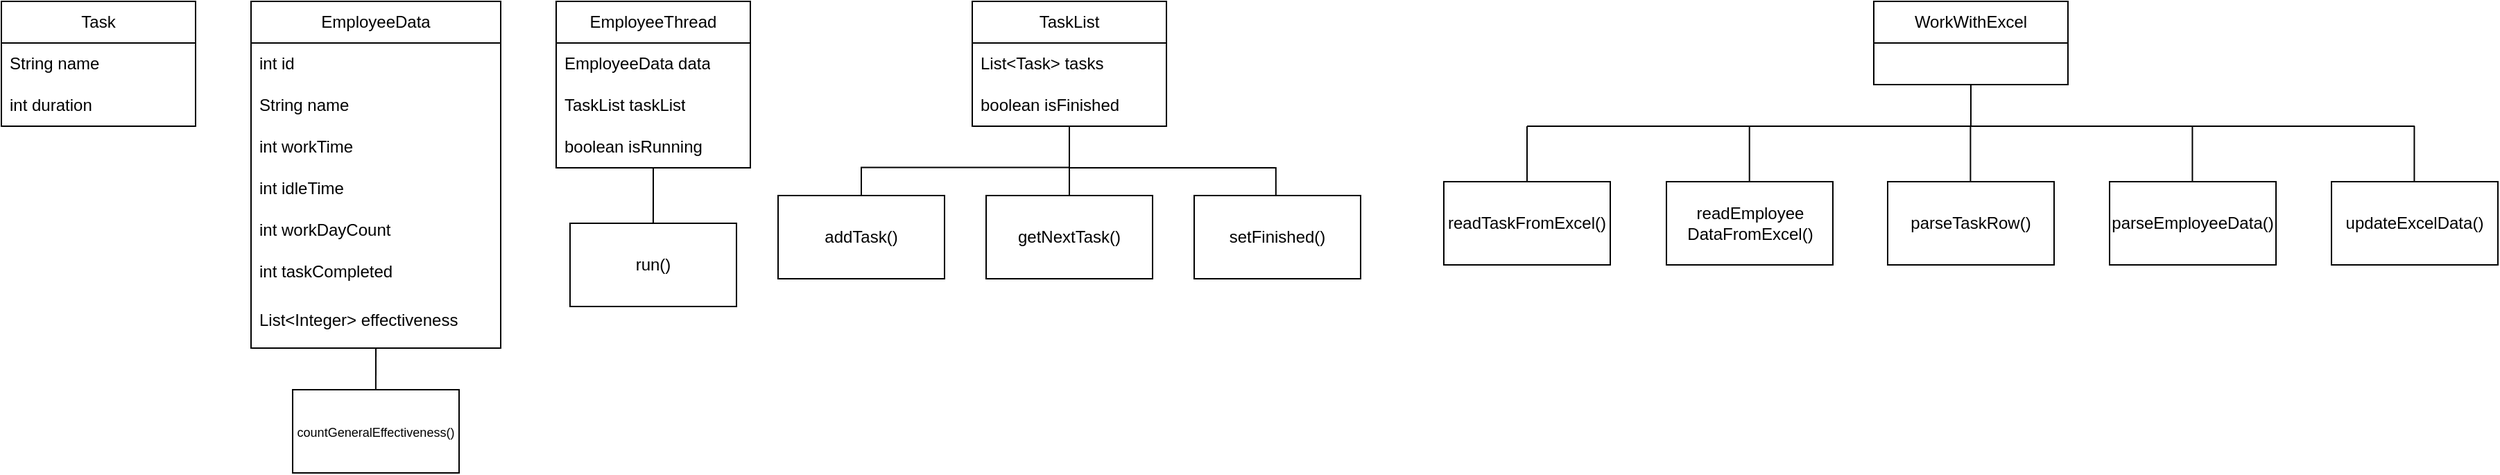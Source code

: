 <mxfile version="27.0.9">
  <diagram name="Страница — 1" id="kWdVY2OQfNo42tW6z22s">
    <mxGraphModel dx="1042" dy="626" grid="1" gridSize="10" guides="1" tooltips="1" connect="1" arrows="1" fold="1" page="1" pageScale="1" pageWidth="827" pageHeight="1169" math="0" shadow="0">
      <root>
        <mxCell id="0" />
        <mxCell id="1" parent="0" />
        <mxCell id="tH4WLNx2mZmOck6k0cQP-1" value="Task" style="swimlane;fontStyle=0;childLayout=stackLayout;horizontal=1;startSize=30;horizontalStack=0;resizeParent=1;resizeParentMax=0;resizeLast=0;collapsible=1;marginBottom=0;whiteSpace=wrap;html=1;" vertex="1" parent="1">
          <mxGeometry x="40" y="40" width="140" height="90" as="geometry" />
        </mxCell>
        <mxCell id="tH4WLNx2mZmOck6k0cQP-2" value="String name" style="text;strokeColor=none;fillColor=none;align=left;verticalAlign=middle;spacingLeft=4;spacingRight=4;overflow=hidden;points=[[0,0.5],[1,0.5]];portConstraint=eastwest;rotatable=0;whiteSpace=wrap;html=1;" vertex="1" parent="tH4WLNx2mZmOck6k0cQP-1">
          <mxGeometry y="30" width="140" height="30" as="geometry" />
        </mxCell>
        <mxCell id="tH4WLNx2mZmOck6k0cQP-3" value="int duration" style="text;strokeColor=none;fillColor=none;align=left;verticalAlign=middle;spacingLeft=4;spacingRight=4;overflow=hidden;points=[[0,0.5],[1,0.5]];portConstraint=eastwest;rotatable=0;whiteSpace=wrap;html=1;" vertex="1" parent="tH4WLNx2mZmOck6k0cQP-1">
          <mxGeometry y="60" width="140" height="30" as="geometry" />
        </mxCell>
        <mxCell id="tH4WLNx2mZmOck6k0cQP-16" style="edgeStyle=orthogonalEdgeStyle;rounded=0;orthogonalLoop=1;jettySize=auto;html=1;exitX=0.5;exitY=1;exitDx=0;exitDy=0;endArrow=none;startFill=0;" edge="1" parent="1" source="tH4WLNx2mZmOck6k0cQP-5">
          <mxGeometry relative="1" as="geometry">
            <mxPoint x="309.935" y="320" as="targetPoint" />
          </mxGeometry>
        </mxCell>
        <mxCell id="tH4WLNx2mZmOck6k0cQP-5" value="EmployeeData" style="swimlane;fontStyle=0;childLayout=stackLayout;horizontal=1;startSize=30;horizontalStack=0;resizeParent=1;resizeParentMax=0;resizeLast=0;collapsible=1;marginBottom=0;whiteSpace=wrap;html=1;" vertex="1" parent="1">
          <mxGeometry x="220" y="40" width="180" height="250" as="geometry" />
        </mxCell>
        <mxCell id="tH4WLNx2mZmOck6k0cQP-6" value="int id" style="text;strokeColor=none;fillColor=none;align=left;verticalAlign=middle;spacingLeft=4;spacingRight=4;overflow=hidden;points=[[0,0.5],[1,0.5]];portConstraint=eastwest;rotatable=0;whiteSpace=wrap;html=1;" vertex="1" parent="tH4WLNx2mZmOck6k0cQP-5">
          <mxGeometry y="30" width="180" height="30" as="geometry" />
        </mxCell>
        <mxCell id="tH4WLNx2mZmOck6k0cQP-7" value="String name" style="text;strokeColor=none;fillColor=none;align=left;verticalAlign=middle;spacingLeft=4;spacingRight=4;overflow=hidden;points=[[0,0.5],[1,0.5]];portConstraint=eastwest;rotatable=0;whiteSpace=wrap;html=1;" vertex="1" parent="tH4WLNx2mZmOck6k0cQP-5">
          <mxGeometry y="60" width="180" height="30" as="geometry" />
        </mxCell>
        <mxCell id="tH4WLNx2mZmOck6k0cQP-9" value="int workTime" style="text;strokeColor=none;fillColor=none;align=left;verticalAlign=middle;spacingLeft=4;spacingRight=4;overflow=hidden;points=[[0,0.5],[1,0.5]];portConstraint=eastwest;rotatable=0;whiteSpace=wrap;html=1;" vertex="1" parent="tH4WLNx2mZmOck6k0cQP-5">
          <mxGeometry y="90" width="180" height="30" as="geometry" />
        </mxCell>
        <mxCell id="tH4WLNx2mZmOck6k0cQP-10" value="int idleTime" style="text;strokeColor=none;fillColor=none;align=left;verticalAlign=middle;spacingLeft=4;spacingRight=4;overflow=hidden;points=[[0,0.5],[1,0.5]];portConstraint=eastwest;rotatable=0;whiteSpace=wrap;html=1;" vertex="1" parent="tH4WLNx2mZmOck6k0cQP-5">
          <mxGeometry y="120" width="180" height="30" as="geometry" />
        </mxCell>
        <mxCell id="tH4WLNx2mZmOck6k0cQP-11" value="int workDayCount" style="text;strokeColor=none;fillColor=none;align=left;verticalAlign=middle;spacingLeft=4;spacingRight=4;overflow=hidden;points=[[0,0.5],[1,0.5]];portConstraint=eastwest;rotatable=0;whiteSpace=wrap;html=1;" vertex="1" parent="tH4WLNx2mZmOck6k0cQP-5">
          <mxGeometry y="150" width="180" height="30" as="geometry" />
        </mxCell>
        <mxCell id="tH4WLNx2mZmOck6k0cQP-12" value="int taskCompleted" style="text;strokeColor=none;fillColor=none;align=left;verticalAlign=middle;spacingLeft=4;spacingRight=4;overflow=hidden;points=[[0,0.5],[1,0.5]];portConstraint=eastwest;rotatable=0;whiteSpace=wrap;html=1;" vertex="1" parent="tH4WLNx2mZmOck6k0cQP-5">
          <mxGeometry y="180" width="180" height="30" as="geometry" />
        </mxCell>
        <mxCell id="tH4WLNx2mZmOck6k0cQP-13" value="List&amp;lt;Integer&amp;gt; effectiveness" style="text;strokeColor=none;fillColor=none;align=left;verticalAlign=middle;spacingLeft=4;spacingRight=4;overflow=hidden;points=[[0,0.5],[1,0.5]];portConstraint=eastwest;rotatable=0;whiteSpace=wrap;html=1;" vertex="1" parent="tH4WLNx2mZmOck6k0cQP-5">
          <mxGeometry y="210" width="180" height="40" as="geometry" />
        </mxCell>
        <mxCell id="tH4WLNx2mZmOck6k0cQP-18" value="&lt;font style=&quot;font-size: 9px;&quot;&gt;countGeneralEffectiveness()&lt;/font&gt;" style="rounded=0;whiteSpace=wrap;html=1;" vertex="1" parent="1">
          <mxGeometry x="250" y="320" width="120" height="60" as="geometry" />
        </mxCell>
        <mxCell id="tH4WLNx2mZmOck6k0cQP-23" style="edgeStyle=orthogonalEdgeStyle;rounded=0;orthogonalLoop=1;jettySize=auto;html=1;exitX=0.5;exitY=1;exitDx=0;exitDy=0;endArrow=none;startFill=0;" edge="1" parent="1" source="tH4WLNx2mZmOck6k0cQP-19">
          <mxGeometry relative="1" as="geometry">
            <mxPoint x="509.966" y="200" as="targetPoint" />
          </mxGeometry>
        </mxCell>
        <mxCell id="tH4WLNx2mZmOck6k0cQP-19" value="EmployeeThread" style="swimlane;fontStyle=0;childLayout=stackLayout;horizontal=1;startSize=30;horizontalStack=0;resizeParent=1;resizeParentMax=0;resizeLast=0;collapsible=1;marginBottom=0;whiteSpace=wrap;html=1;" vertex="1" parent="1">
          <mxGeometry x="440" y="40" width="140" height="120" as="geometry" />
        </mxCell>
        <mxCell id="tH4WLNx2mZmOck6k0cQP-20" value="EmployeeData data" style="text;strokeColor=none;fillColor=none;align=left;verticalAlign=middle;spacingLeft=4;spacingRight=4;overflow=hidden;points=[[0,0.5],[1,0.5]];portConstraint=eastwest;rotatable=0;whiteSpace=wrap;html=1;" vertex="1" parent="tH4WLNx2mZmOck6k0cQP-19">
          <mxGeometry y="30" width="140" height="30" as="geometry" />
        </mxCell>
        <mxCell id="tH4WLNx2mZmOck6k0cQP-21" value="TaskList taskList" style="text;strokeColor=none;fillColor=none;align=left;verticalAlign=middle;spacingLeft=4;spacingRight=4;overflow=hidden;points=[[0,0.5],[1,0.5]];portConstraint=eastwest;rotatable=0;whiteSpace=wrap;html=1;" vertex="1" parent="tH4WLNx2mZmOck6k0cQP-19">
          <mxGeometry y="60" width="140" height="30" as="geometry" />
        </mxCell>
        <mxCell id="tH4WLNx2mZmOck6k0cQP-22" value="boolean isRunning" style="text;strokeColor=none;fillColor=none;align=left;verticalAlign=middle;spacingLeft=4;spacingRight=4;overflow=hidden;points=[[0,0.5],[1,0.5]];portConstraint=eastwest;rotatable=0;whiteSpace=wrap;html=1;" vertex="1" parent="tH4WLNx2mZmOck6k0cQP-19">
          <mxGeometry y="90" width="140" height="30" as="geometry" />
        </mxCell>
        <mxCell id="tH4WLNx2mZmOck6k0cQP-24" value="&lt;font&gt;run()&lt;/font&gt;" style="rounded=0;whiteSpace=wrap;html=1;" vertex="1" parent="1">
          <mxGeometry x="450" y="200" width="120" height="60" as="geometry" />
        </mxCell>
        <mxCell id="tH4WLNx2mZmOck6k0cQP-29" style="edgeStyle=orthogonalEdgeStyle;rounded=0;orthogonalLoop=1;jettySize=auto;html=1;exitX=0.5;exitY=1;exitDx=0;exitDy=0;endArrow=none;startFill=0;entryX=0.336;entryY=0.005;entryDx=0;entryDy=0;entryPerimeter=0;" edge="1" parent="1">
          <mxGeometry relative="1" as="geometry">
            <mxPoint x="640.32" y="180" as="targetPoint" />
            <mxPoint x="810" y="129.7" as="sourcePoint" />
            <Array as="points">
              <mxPoint x="810" y="159.7" />
              <mxPoint x="660" y="159.7" />
              <mxPoint x="660" y="179.7" />
            </Array>
          </mxGeometry>
        </mxCell>
        <mxCell id="tH4WLNx2mZmOck6k0cQP-25" value="TaskList" style="swimlane;fontStyle=0;childLayout=stackLayout;horizontal=1;startSize=30;horizontalStack=0;resizeParent=1;resizeParentMax=0;resizeLast=0;collapsible=1;marginBottom=0;whiteSpace=wrap;html=1;" vertex="1" parent="1">
          <mxGeometry x="740" y="40" width="140" height="90" as="geometry" />
        </mxCell>
        <mxCell id="tH4WLNx2mZmOck6k0cQP-26" value="List&amp;lt;Task&amp;gt; tasks" style="text;strokeColor=none;fillColor=none;align=left;verticalAlign=middle;spacingLeft=4;spacingRight=4;overflow=hidden;points=[[0,0.5],[1,0.5]];portConstraint=eastwest;rotatable=0;whiteSpace=wrap;html=1;" vertex="1" parent="tH4WLNx2mZmOck6k0cQP-25">
          <mxGeometry y="30" width="140" height="30" as="geometry" />
        </mxCell>
        <mxCell id="tH4WLNx2mZmOck6k0cQP-27" value="boolean isFinished" style="text;strokeColor=none;fillColor=none;align=left;verticalAlign=middle;spacingLeft=4;spacingRight=4;overflow=hidden;points=[[0,0.5],[1,0.5]];portConstraint=eastwest;rotatable=0;whiteSpace=wrap;html=1;" vertex="1" parent="tH4WLNx2mZmOck6k0cQP-25">
          <mxGeometry y="60" width="140" height="30" as="geometry" />
        </mxCell>
        <mxCell id="tH4WLNx2mZmOck6k0cQP-31" value="addTask()" style="rounded=0;whiteSpace=wrap;html=1;" vertex="1" parent="1">
          <mxGeometry x="600" y="180" width="120" height="60" as="geometry" />
        </mxCell>
        <mxCell id="tH4WLNx2mZmOck6k0cQP-32" value="getNextTask()" style="rounded=0;whiteSpace=wrap;html=1;" vertex="1" parent="1">
          <mxGeometry x="750" y="180" width="120" height="60" as="geometry" />
        </mxCell>
        <mxCell id="tH4WLNx2mZmOck6k0cQP-33" value="setFinished()" style="rounded=0;whiteSpace=wrap;html=1;" vertex="1" parent="1">
          <mxGeometry x="900" y="180" width="120" height="60" as="geometry" />
        </mxCell>
        <mxCell id="tH4WLNx2mZmOck6k0cQP-34" value="" style="endArrow=none;html=1;rounded=0;exitX=0.5;exitY=0;exitDx=0;exitDy=0;" edge="1" parent="1" source="tH4WLNx2mZmOck6k0cQP-32">
          <mxGeometry width="50" height="50" relative="1" as="geometry">
            <mxPoint x="670" y="160" as="sourcePoint" />
            <mxPoint x="810" y="160" as="targetPoint" />
          </mxGeometry>
        </mxCell>
        <mxCell id="tH4WLNx2mZmOck6k0cQP-35" value="" style="endArrow=none;html=1;rounded=0;entryX=0.491;entryY=0.001;entryDx=0;entryDy=0;entryPerimeter=0;edgeStyle=orthogonalEdgeStyle;" edge="1" parent="1" target="tH4WLNx2mZmOck6k0cQP-33">
          <mxGeometry width="50" height="50" relative="1" as="geometry">
            <mxPoint x="810" y="160" as="sourcePoint" />
            <mxPoint x="860" y="140" as="targetPoint" />
            <Array as="points">
              <mxPoint x="959" y="160" />
            </Array>
          </mxGeometry>
        </mxCell>
        <mxCell id="tH4WLNx2mZmOck6k0cQP-48" style="edgeStyle=orthogonalEdgeStyle;rounded=0;orthogonalLoop=1;jettySize=auto;html=1;exitX=0.5;exitY=1;exitDx=0;exitDy=0;endArrow=none;startFill=0;" edge="1" parent="1" source="tH4WLNx2mZmOck6k0cQP-45">
          <mxGeometry relative="1" as="geometry">
            <mxPoint x="1390" y="130" as="targetPoint" />
            <Array as="points">
              <mxPoint x="1460" y="130" />
            </Array>
          </mxGeometry>
        </mxCell>
        <mxCell id="tH4WLNx2mZmOck6k0cQP-45" value="WorkWithExcel" style="swimlane;fontStyle=0;childLayout=stackLayout;horizontal=1;startSize=30;horizontalStack=0;resizeParent=1;resizeParentMax=0;resizeLast=0;collapsible=1;marginBottom=0;whiteSpace=wrap;html=1;" vertex="1" parent="1">
          <mxGeometry x="1390" y="40" width="140" height="60" as="geometry" />
        </mxCell>
        <mxCell id="tH4WLNx2mZmOck6k0cQP-49" value="" style="endArrow=none;html=1;rounded=0;" edge="1" parent="1">
          <mxGeometry width="50" height="50" relative="1" as="geometry">
            <mxPoint x="1140" y="130" as="sourcePoint" />
            <mxPoint x="1780" y="130" as="targetPoint" />
          </mxGeometry>
        </mxCell>
        <mxCell id="tH4WLNx2mZmOck6k0cQP-50" value="readTaskFromExcel()" style="rounded=0;whiteSpace=wrap;html=1;" vertex="1" parent="1">
          <mxGeometry x="1080" y="170" width="120" height="60" as="geometry" />
        </mxCell>
        <mxCell id="tH4WLNx2mZmOck6k0cQP-51" value="readEmployee&lt;div&gt;DataFromExcel()&lt;/div&gt;" style="rounded=0;whiteSpace=wrap;html=1;" vertex="1" parent="1">
          <mxGeometry x="1240.5" y="170" width="120" height="60" as="geometry" />
        </mxCell>
        <mxCell id="tH4WLNx2mZmOck6k0cQP-52" value="parseTaskRow()" style="rounded=0;whiteSpace=wrap;html=1;" vertex="1" parent="1">
          <mxGeometry x="1400" y="170" width="120" height="60" as="geometry" />
        </mxCell>
        <mxCell id="tH4WLNx2mZmOck6k0cQP-53" value="parseEmployeeData()" style="rounded=0;whiteSpace=wrap;html=1;" vertex="1" parent="1">
          <mxGeometry x="1560" y="170" width="120" height="60" as="geometry" />
        </mxCell>
        <mxCell id="tH4WLNx2mZmOck6k0cQP-54" value="updateExcelData()" style="rounded=0;whiteSpace=wrap;html=1;" vertex="1" parent="1">
          <mxGeometry x="1720" y="170" width="120" height="60" as="geometry" />
        </mxCell>
        <mxCell id="tH4WLNx2mZmOck6k0cQP-55" value="" style="endArrow=none;html=1;rounded=0;exitX=0.5;exitY=0;exitDx=0;exitDy=0;" edge="1" parent="1" source="tH4WLNx2mZmOck6k0cQP-50">
          <mxGeometry width="50" height="50" relative="1" as="geometry">
            <mxPoint x="1170" y="240" as="sourcePoint" />
            <mxPoint x="1140" y="130" as="targetPoint" />
          </mxGeometry>
        </mxCell>
        <mxCell id="tH4WLNx2mZmOck6k0cQP-56" value="" style="endArrow=none;html=1;rounded=0;exitX=0.5;exitY=0;exitDx=0;exitDy=0;" edge="1" parent="1">
          <mxGeometry width="50" height="50" relative="1" as="geometry">
            <mxPoint x="1300.35" y="170" as="sourcePoint" />
            <mxPoint x="1300.35" y="130" as="targetPoint" />
          </mxGeometry>
        </mxCell>
        <mxCell id="tH4WLNx2mZmOck6k0cQP-57" value="" style="endArrow=none;html=1;rounded=0;exitX=0.5;exitY=0;exitDx=0;exitDy=0;" edge="1" parent="1">
          <mxGeometry width="50" height="50" relative="1" as="geometry">
            <mxPoint x="1459.71" y="170" as="sourcePoint" />
            <mxPoint x="1459.71" y="130" as="targetPoint" />
          </mxGeometry>
        </mxCell>
        <mxCell id="tH4WLNx2mZmOck6k0cQP-58" value="" style="endArrow=none;html=1;rounded=0;exitX=0.5;exitY=0;exitDx=0;exitDy=0;" edge="1" parent="1">
          <mxGeometry width="50" height="50" relative="1" as="geometry">
            <mxPoint x="1619.71" y="170" as="sourcePoint" />
            <mxPoint x="1619.71" y="130" as="targetPoint" />
          </mxGeometry>
        </mxCell>
        <mxCell id="tH4WLNx2mZmOck6k0cQP-59" value="" style="endArrow=none;html=1;rounded=0;exitX=0.5;exitY=0;exitDx=0;exitDy=0;" edge="1" parent="1">
          <mxGeometry width="50" height="50" relative="1" as="geometry">
            <mxPoint x="1779.71" y="170" as="sourcePoint" />
            <mxPoint x="1779.71" y="130" as="targetPoint" />
          </mxGeometry>
        </mxCell>
      </root>
    </mxGraphModel>
  </diagram>
</mxfile>
